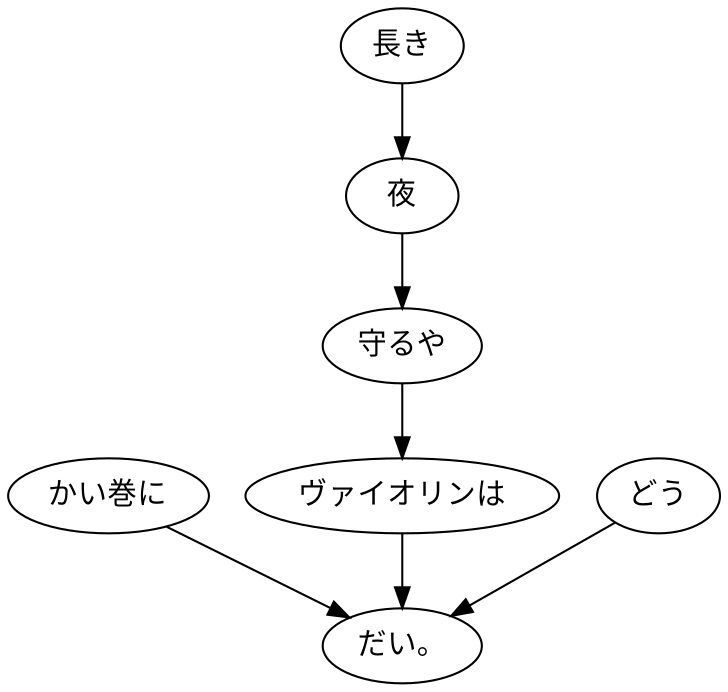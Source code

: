 digraph graph7726 {
	node0 [label="かい巻に"];
	node1 [label="長き"];
	node2 [label="夜"];
	node3 [label="守るや"];
	node4 [label="ヴァイオリンは"];
	node5 [label="どう"];
	node6 [label="だい。"];
	node0 -> node6;
	node1 -> node2;
	node2 -> node3;
	node3 -> node4;
	node4 -> node6;
	node5 -> node6;
}
